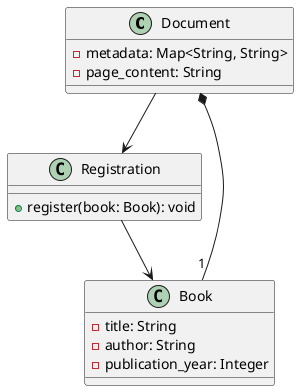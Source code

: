 @startuml
class Document {
  - metadata: Map<String, String>
  - page_content: String
}

class Book {
  - title: String
  - author: String
  - publication_year: Integer
}

class Registration {
  + register(book: Book): void
}

Document --> Registration
Registration --> Book

Book "1" --* Document
@enduml